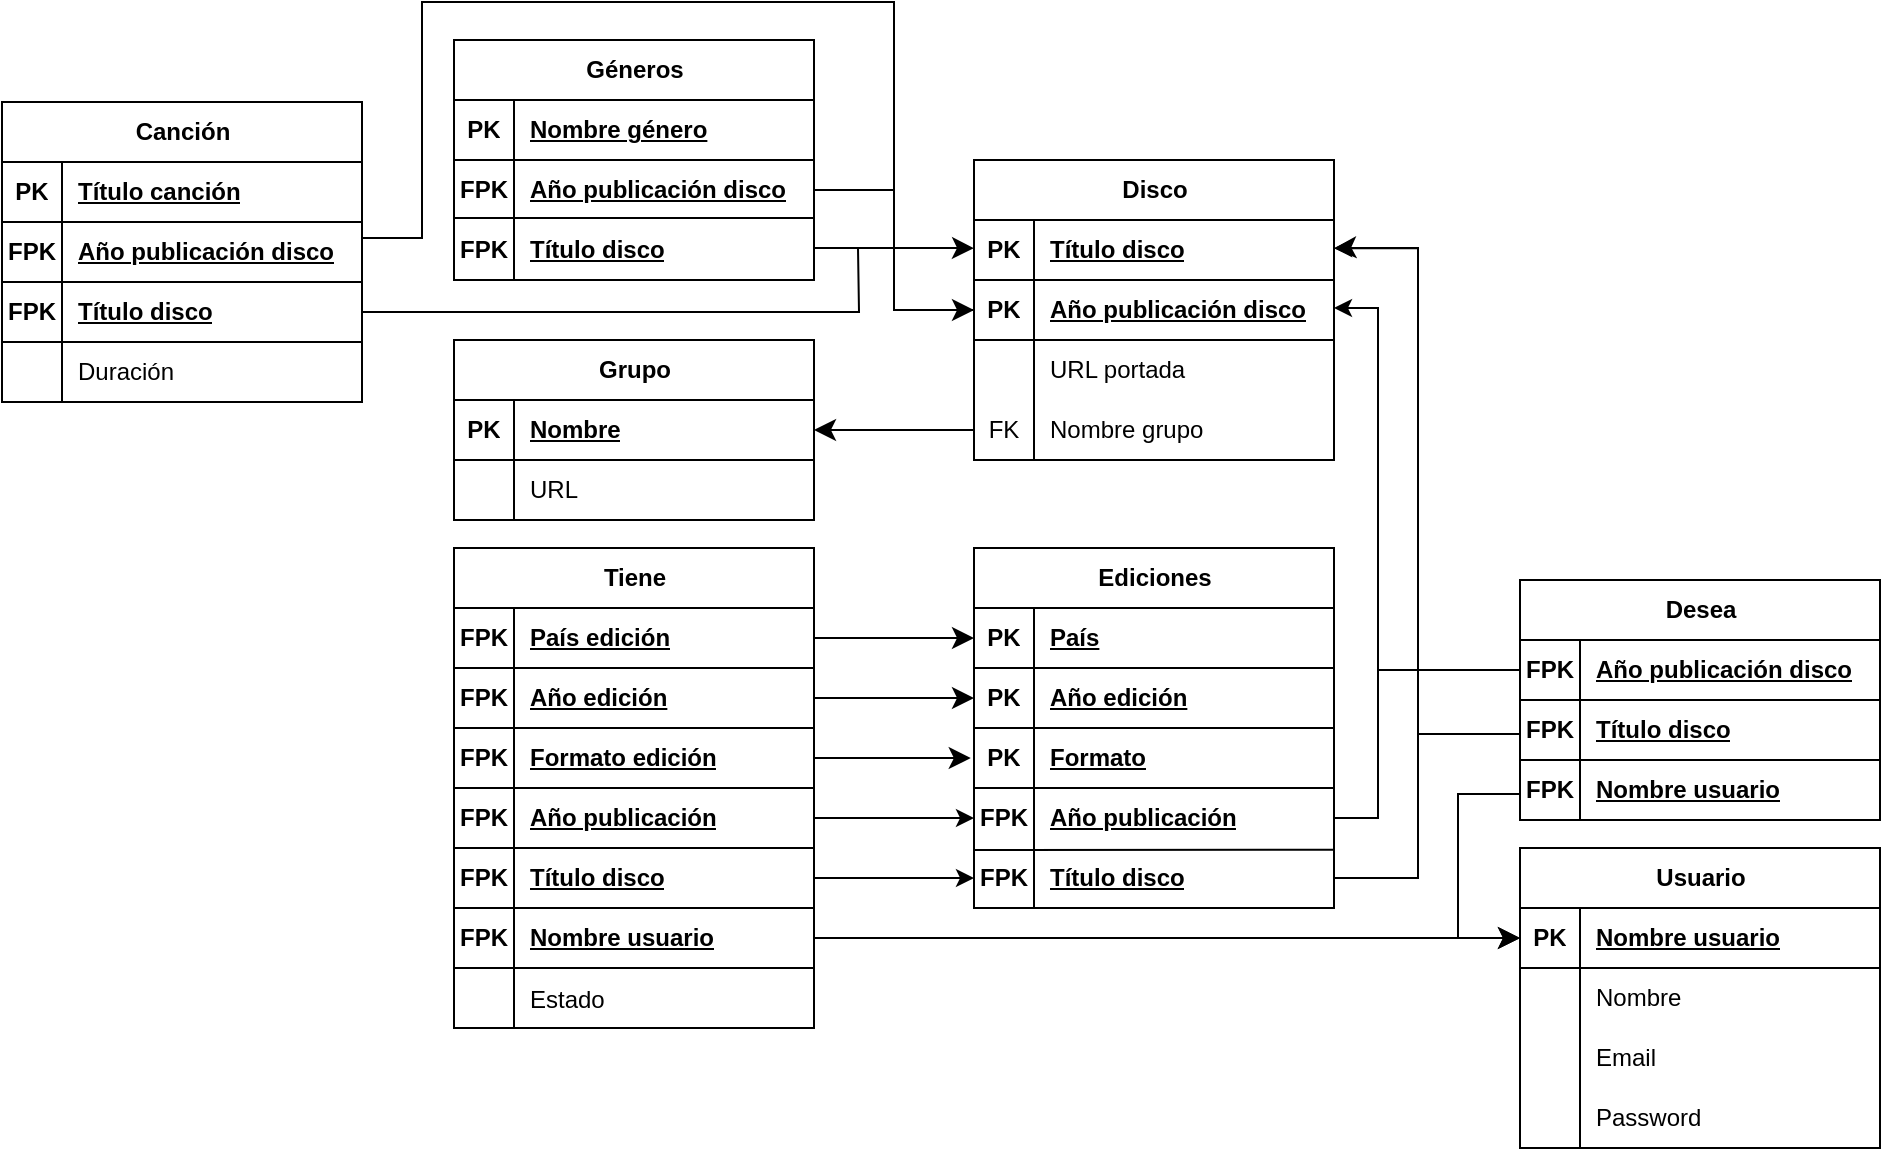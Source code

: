 <mxfile version="24.8.6">
  <diagram name="Página-1" id="hgEh3fWc6M_r6H6tRcFn">
    <mxGraphModel dx="-84" dy="470" grid="1" gridSize="10" guides="1" tooltips="1" connect="1" arrows="1" fold="1" page="1" pageScale="1" pageWidth="827" pageHeight="1169" math="0" shadow="0">
      <root>
        <mxCell id="0" />
        <mxCell id="1" parent="0" />
        <mxCell id="LwaIU2Q0ocDNpcVJAUfW-1" value="Disco" style="shape=table;startSize=30;container=1;collapsible=1;childLayout=tableLayout;fixedRows=1;rowLines=0;fontStyle=1;align=center;resizeLast=1;html=1;" vertex="1" parent="1">
          <mxGeometry x="1638" y="556" width="180" height="150" as="geometry" />
        </mxCell>
        <mxCell id="LwaIU2Q0ocDNpcVJAUfW-5" value="" style="shape=tableRow;horizontal=0;startSize=0;swimlaneHead=0;swimlaneBody=0;fillColor=none;collapsible=0;dropTarget=0;points=[[0,0.5],[1,0.5]];portConstraint=eastwest;top=0;left=0;right=0;bottom=1;" vertex="1" parent="LwaIU2Q0ocDNpcVJAUfW-1">
          <mxGeometry y="30" width="180" height="30" as="geometry" />
        </mxCell>
        <mxCell id="LwaIU2Q0ocDNpcVJAUfW-6" value="PK" style="shape=partialRectangle;connectable=0;fillColor=none;top=0;left=0;bottom=0;right=0;fontStyle=1;overflow=hidden;whiteSpace=wrap;html=1;" vertex="1" parent="LwaIU2Q0ocDNpcVJAUfW-5">
          <mxGeometry width="30" height="30" as="geometry">
            <mxRectangle width="30" height="30" as="alternateBounds" />
          </mxGeometry>
        </mxCell>
        <mxCell id="LwaIU2Q0ocDNpcVJAUfW-7" value="Título disco" style="shape=partialRectangle;connectable=0;fillColor=none;top=0;left=0;bottom=0;right=0;align=left;spacingLeft=6;fontStyle=5;overflow=hidden;whiteSpace=wrap;html=1;" vertex="1" parent="LwaIU2Q0ocDNpcVJAUfW-5">
          <mxGeometry x="30" width="150" height="30" as="geometry">
            <mxRectangle width="150" height="30" as="alternateBounds" />
          </mxGeometry>
        </mxCell>
        <mxCell id="LwaIU2Q0ocDNpcVJAUfW-2" value="" style="shape=tableRow;horizontal=0;startSize=0;swimlaneHead=0;swimlaneBody=0;fillColor=none;collapsible=0;dropTarget=0;points=[[0,0.5],[1,0.5]];portConstraint=eastwest;top=0;left=0;right=0;bottom=1;" vertex="1" parent="LwaIU2Q0ocDNpcVJAUfW-1">
          <mxGeometry y="60" width="180" height="30" as="geometry" />
        </mxCell>
        <mxCell id="LwaIU2Q0ocDNpcVJAUfW-3" value="PK" style="shape=partialRectangle;connectable=0;fillColor=none;top=0;left=0;bottom=0;right=0;fontStyle=1;overflow=hidden;whiteSpace=wrap;html=1;" vertex="1" parent="LwaIU2Q0ocDNpcVJAUfW-2">
          <mxGeometry width="30" height="30" as="geometry">
            <mxRectangle width="30" height="30" as="alternateBounds" />
          </mxGeometry>
        </mxCell>
        <mxCell id="LwaIU2Q0ocDNpcVJAUfW-4" value="Año publicación disco" style="shape=partialRectangle;connectable=0;fillColor=none;top=0;left=0;bottom=0;right=0;align=left;spacingLeft=6;fontStyle=5;overflow=hidden;whiteSpace=wrap;html=1;" vertex="1" parent="LwaIU2Q0ocDNpcVJAUfW-2">
          <mxGeometry x="30" width="150" height="30" as="geometry">
            <mxRectangle width="150" height="30" as="alternateBounds" />
          </mxGeometry>
        </mxCell>
        <mxCell id="LwaIU2Q0ocDNpcVJAUfW-8" value="" style="shape=tableRow;horizontal=0;startSize=0;swimlaneHead=0;swimlaneBody=0;fillColor=none;collapsible=0;dropTarget=0;points=[[0,0.5],[1,0.5]];portConstraint=eastwest;top=0;left=0;right=0;bottom=0;" vertex="1" parent="LwaIU2Q0ocDNpcVJAUfW-1">
          <mxGeometry y="90" width="180" height="30" as="geometry" />
        </mxCell>
        <mxCell id="LwaIU2Q0ocDNpcVJAUfW-9" value="" style="shape=partialRectangle;connectable=0;fillColor=none;top=0;left=0;bottom=0;right=0;editable=1;overflow=hidden;whiteSpace=wrap;html=1;" vertex="1" parent="LwaIU2Q0ocDNpcVJAUfW-8">
          <mxGeometry width="30" height="30" as="geometry">
            <mxRectangle width="30" height="30" as="alternateBounds" />
          </mxGeometry>
        </mxCell>
        <mxCell id="LwaIU2Q0ocDNpcVJAUfW-10" value="URL portada" style="shape=partialRectangle;connectable=0;fillColor=none;top=0;left=0;bottom=0;right=0;align=left;spacingLeft=6;overflow=hidden;whiteSpace=wrap;html=1;" vertex="1" parent="LwaIU2Q0ocDNpcVJAUfW-8">
          <mxGeometry x="30" width="150" height="30" as="geometry">
            <mxRectangle width="150" height="30" as="alternateBounds" />
          </mxGeometry>
        </mxCell>
        <mxCell id="LwaIU2Q0ocDNpcVJAUfW-11" value="" style="shape=tableRow;horizontal=0;startSize=0;swimlaneHead=0;swimlaneBody=0;fillColor=none;collapsible=0;dropTarget=0;points=[[0,0.5],[1,0.5]];portConstraint=eastwest;top=0;left=0;right=0;bottom=0;" vertex="1" parent="LwaIU2Q0ocDNpcVJAUfW-1">
          <mxGeometry y="120" width="180" height="30" as="geometry" />
        </mxCell>
        <mxCell id="LwaIU2Q0ocDNpcVJAUfW-12" value="FK" style="shape=partialRectangle;connectable=0;fillColor=none;top=0;left=0;bottom=0;right=0;fontStyle=0;overflow=hidden;whiteSpace=wrap;html=1;" vertex="1" parent="LwaIU2Q0ocDNpcVJAUfW-11">
          <mxGeometry width="30" height="30" as="geometry">
            <mxRectangle width="30" height="30" as="alternateBounds" />
          </mxGeometry>
        </mxCell>
        <mxCell id="LwaIU2Q0ocDNpcVJAUfW-13" value="&lt;div&gt;Nombre grupo&lt;br&gt;&lt;/div&gt;" style="shape=partialRectangle;connectable=0;fillColor=none;top=0;left=0;bottom=0;right=0;align=left;spacingLeft=6;fontStyle=0;overflow=hidden;whiteSpace=wrap;html=1;" vertex="1" parent="LwaIU2Q0ocDNpcVJAUfW-11">
          <mxGeometry x="30" width="150" height="30" as="geometry">
            <mxRectangle width="150" height="30" as="alternateBounds" />
          </mxGeometry>
        </mxCell>
        <mxCell id="LwaIU2Q0ocDNpcVJAUfW-14" value="Grupo" style="shape=table;startSize=30;container=1;collapsible=1;childLayout=tableLayout;fixedRows=1;rowLines=0;fontStyle=1;align=center;resizeLast=1;html=1;" vertex="1" parent="1">
          <mxGeometry x="1378" y="646" width="180" height="90" as="geometry" />
        </mxCell>
        <mxCell id="LwaIU2Q0ocDNpcVJAUfW-15" value="" style="shape=tableRow;horizontal=0;startSize=0;swimlaneHead=0;swimlaneBody=0;fillColor=none;collapsible=0;dropTarget=0;points=[[0,0.5],[1,0.5]];portConstraint=eastwest;top=0;left=0;right=0;bottom=1;" vertex="1" parent="LwaIU2Q0ocDNpcVJAUfW-14">
          <mxGeometry y="30" width="180" height="30" as="geometry" />
        </mxCell>
        <mxCell id="LwaIU2Q0ocDNpcVJAUfW-16" value="PK" style="shape=partialRectangle;connectable=0;fillColor=none;top=0;left=0;bottom=0;right=0;fontStyle=1;overflow=hidden;whiteSpace=wrap;html=1;" vertex="1" parent="LwaIU2Q0ocDNpcVJAUfW-15">
          <mxGeometry width="30" height="30" as="geometry">
            <mxRectangle width="30" height="30" as="alternateBounds" />
          </mxGeometry>
        </mxCell>
        <mxCell id="LwaIU2Q0ocDNpcVJAUfW-17" value="Nombre " style="shape=partialRectangle;connectable=0;fillColor=none;top=0;left=0;bottom=0;right=0;align=left;spacingLeft=6;fontStyle=5;overflow=hidden;whiteSpace=wrap;html=1;" vertex="1" parent="LwaIU2Q0ocDNpcVJAUfW-15">
          <mxGeometry x="30" width="150" height="30" as="geometry">
            <mxRectangle width="150" height="30" as="alternateBounds" />
          </mxGeometry>
        </mxCell>
        <mxCell id="LwaIU2Q0ocDNpcVJAUfW-18" value="" style="shape=tableRow;horizontal=0;startSize=0;swimlaneHead=0;swimlaneBody=0;fillColor=none;collapsible=0;dropTarget=0;points=[[0,0.5],[1,0.5]];portConstraint=eastwest;top=0;left=0;right=0;bottom=0;" vertex="1" parent="LwaIU2Q0ocDNpcVJAUfW-14">
          <mxGeometry y="60" width="180" height="30" as="geometry" />
        </mxCell>
        <mxCell id="LwaIU2Q0ocDNpcVJAUfW-19" value="" style="shape=partialRectangle;connectable=0;fillColor=none;top=0;left=0;bottom=0;right=0;editable=1;overflow=hidden;whiteSpace=wrap;html=1;" vertex="1" parent="LwaIU2Q0ocDNpcVJAUfW-18">
          <mxGeometry width="30" height="30" as="geometry">
            <mxRectangle width="30" height="30" as="alternateBounds" />
          </mxGeometry>
        </mxCell>
        <mxCell id="LwaIU2Q0ocDNpcVJAUfW-20" value="URL" style="shape=partialRectangle;connectable=0;fillColor=none;top=0;left=0;bottom=0;right=0;align=left;spacingLeft=6;overflow=hidden;whiteSpace=wrap;html=1;" vertex="1" parent="LwaIU2Q0ocDNpcVJAUfW-18">
          <mxGeometry x="30" width="150" height="30" as="geometry">
            <mxRectangle width="150" height="30" as="alternateBounds" />
          </mxGeometry>
        </mxCell>
        <mxCell id="LwaIU2Q0ocDNpcVJAUfW-21" value="Géneros" style="shape=table;startSize=30;container=1;collapsible=1;childLayout=tableLayout;fixedRows=1;rowLines=0;fontStyle=1;align=center;resizeLast=1;html=1;" vertex="1" parent="1">
          <mxGeometry x="1378" y="496" width="180" height="120" as="geometry" />
        </mxCell>
        <mxCell id="LwaIU2Q0ocDNpcVJAUfW-22" value="" style="shape=tableRow;horizontal=0;startSize=0;swimlaneHead=0;swimlaneBody=0;fillColor=none;collapsible=0;dropTarget=0;points=[[0,0.5],[1,0.5]];portConstraint=eastwest;top=0;left=0;right=0;bottom=1;" vertex="1" parent="LwaIU2Q0ocDNpcVJAUfW-21">
          <mxGeometry y="30" width="180" height="30" as="geometry" />
        </mxCell>
        <mxCell id="LwaIU2Q0ocDNpcVJAUfW-23" value="PK" style="shape=partialRectangle;connectable=0;fillColor=none;top=0;left=0;bottom=0;right=0;fontStyle=1;overflow=hidden;whiteSpace=wrap;html=1;" vertex="1" parent="LwaIU2Q0ocDNpcVJAUfW-22">
          <mxGeometry width="30" height="30" as="geometry">
            <mxRectangle width="30" height="30" as="alternateBounds" />
          </mxGeometry>
        </mxCell>
        <mxCell id="LwaIU2Q0ocDNpcVJAUfW-24" value="Nombre género" style="shape=partialRectangle;connectable=0;fillColor=none;top=0;left=0;bottom=0;right=0;align=left;spacingLeft=6;fontStyle=5;overflow=hidden;whiteSpace=wrap;html=1;" vertex="1" parent="LwaIU2Q0ocDNpcVJAUfW-22">
          <mxGeometry x="30" width="150" height="30" as="geometry">
            <mxRectangle width="150" height="30" as="alternateBounds" />
          </mxGeometry>
        </mxCell>
        <mxCell id="LwaIU2Q0ocDNpcVJAUfW-25" value="" style="shape=tableRow;horizontal=0;startSize=0;swimlaneHead=0;swimlaneBody=0;fillColor=none;collapsible=0;dropTarget=0;points=[[0,0.5],[1,0.5]];portConstraint=eastwest;top=0;left=0;right=0;bottom=0;" vertex="1" parent="LwaIU2Q0ocDNpcVJAUfW-21">
          <mxGeometry y="60" width="180" height="30" as="geometry" />
        </mxCell>
        <mxCell id="LwaIU2Q0ocDNpcVJAUfW-26" value="&lt;b&gt;FPK&lt;/b&gt;" style="shape=partialRectangle;connectable=0;fillColor=none;top=0;left=0;bottom=0;right=0;fontStyle=0;overflow=hidden;whiteSpace=wrap;html=1;" vertex="1" parent="LwaIU2Q0ocDNpcVJAUfW-25">
          <mxGeometry width="30" height="30" as="geometry">
            <mxRectangle width="30" height="30" as="alternateBounds" />
          </mxGeometry>
        </mxCell>
        <mxCell id="LwaIU2Q0ocDNpcVJAUfW-27" value="&lt;b&gt;&lt;u&gt;Año publicación disco&lt;/u&gt;&lt;/b&gt;" style="shape=partialRectangle;connectable=0;fillColor=none;top=0;left=0;bottom=0;right=0;align=left;spacingLeft=6;fontStyle=0;overflow=hidden;whiteSpace=wrap;html=1;" vertex="1" parent="LwaIU2Q0ocDNpcVJAUfW-25">
          <mxGeometry x="30" width="150" height="30" as="geometry">
            <mxRectangle width="150" height="30" as="alternateBounds" />
          </mxGeometry>
        </mxCell>
        <mxCell id="LwaIU2Q0ocDNpcVJAUfW-28" value="" style="shape=tableRow;horizontal=0;startSize=0;swimlaneHead=0;swimlaneBody=0;fillColor=none;collapsible=0;dropTarget=0;points=[[0,0.5],[1,0.5]];portConstraint=eastwest;top=0;left=0;right=0;bottom=0;" vertex="1" parent="LwaIU2Q0ocDNpcVJAUfW-21">
          <mxGeometry y="90" width="180" height="30" as="geometry" />
        </mxCell>
        <mxCell id="LwaIU2Q0ocDNpcVJAUfW-29" value="&lt;b&gt;FPK&lt;/b&gt;" style="shape=partialRectangle;connectable=0;fillColor=none;top=0;left=0;bottom=0;right=0;fontStyle=0;overflow=hidden;whiteSpace=wrap;html=1;" vertex="1" parent="LwaIU2Q0ocDNpcVJAUfW-28">
          <mxGeometry width="30" height="30" as="geometry">
            <mxRectangle width="30" height="30" as="alternateBounds" />
          </mxGeometry>
        </mxCell>
        <mxCell id="LwaIU2Q0ocDNpcVJAUfW-30" value="&lt;u&gt;&lt;b&gt;Título disco&lt;/b&gt;&lt;/u&gt;" style="shape=partialRectangle;connectable=0;fillColor=none;top=0;left=0;bottom=0;right=0;align=left;spacingLeft=6;fontStyle=0;overflow=hidden;whiteSpace=wrap;html=1;" vertex="1" parent="LwaIU2Q0ocDNpcVJAUfW-28">
          <mxGeometry x="30" width="150" height="30" as="geometry">
            <mxRectangle width="150" height="30" as="alternateBounds" />
          </mxGeometry>
        </mxCell>
        <mxCell id="LwaIU2Q0ocDNpcVJAUfW-31" value="Usuario" style="shape=table;startSize=30;container=1;collapsible=1;childLayout=tableLayout;fixedRows=1;rowLines=0;fontStyle=1;align=center;resizeLast=1;html=1;" vertex="1" parent="1">
          <mxGeometry x="1911" y="900" width="180" height="150" as="geometry" />
        </mxCell>
        <mxCell id="LwaIU2Q0ocDNpcVJAUfW-32" value="" style="shape=tableRow;horizontal=0;startSize=0;swimlaneHead=0;swimlaneBody=0;fillColor=none;collapsible=0;dropTarget=0;points=[[0,0.5],[1,0.5]];portConstraint=eastwest;top=0;left=0;right=0;bottom=1;" vertex="1" parent="LwaIU2Q0ocDNpcVJAUfW-31">
          <mxGeometry y="30" width="180" height="30" as="geometry" />
        </mxCell>
        <mxCell id="LwaIU2Q0ocDNpcVJAUfW-33" value="PK" style="shape=partialRectangle;connectable=0;fillColor=none;top=0;left=0;bottom=0;right=0;fontStyle=1;overflow=hidden;whiteSpace=wrap;html=1;" vertex="1" parent="LwaIU2Q0ocDNpcVJAUfW-32">
          <mxGeometry width="30" height="30" as="geometry">
            <mxRectangle width="30" height="30" as="alternateBounds" />
          </mxGeometry>
        </mxCell>
        <mxCell id="LwaIU2Q0ocDNpcVJAUfW-34" value="Nombre usuario" style="shape=partialRectangle;connectable=0;fillColor=none;top=0;left=0;bottom=0;right=0;align=left;spacingLeft=6;fontStyle=5;overflow=hidden;whiteSpace=wrap;html=1;" vertex="1" parent="LwaIU2Q0ocDNpcVJAUfW-32">
          <mxGeometry x="30" width="150" height="30" as="geometry">
            <mxRectangle width="150" height="30" as="alternateBounds" />
          </mxGeometry>
        </mxCell>
        <mxCell id="LwaIU2Q0ocDNpcVJAUfW-35" value="" style="shape=tableRow;horizontal=0;startSize=0;swimlaneHead=0;swimlaneBody=0;fillColor=none;collapsible=0;dropTarget=0;points=[[0,0.5],[1,0.5]];portConstraint=eastwest;top=0;left=0;right=0;bottom=0;" vertex="1" parent="LwaIU2Q0ocDNpcVJAUfW-31">
          <mxGeometry y="60" width="180" height="30" as="geometry" />
        </mxCell>
        <mxCell id="LwaIU2Q0ocDNpcVJAUfW-36" value="" style="shape=partialRectangle;connectable=0;fillColor=none;top=0;left=0;bottom=0;right=0;editable=1;overflow=hidden;whiteSpace=wrap;html=1;" vertex="1" parent="LwaIU2Q0ocDNpcVJAUfW-35">
          <mxGeometry width="30" height="30" as="geometry">
            <mxRectangle width="30" height="30" as="alternateBounds" />
          </mxGeometry>
        </mxCell>
        <mxCell id="LwaIU2Q0ocDNpcVJAUfW-37" value="Nombre" style="shape=partialRectangle;connectable=0;fillColor=none;top=0;left=0;bottom=0;right=0;align=left;spacingLeft=6;overflow=hidden;whiteSpace=wrap;html=1;" vertex="1" parent="LwaIU2Q0ocDNpcVJAUfW-35">
          <mxGeometry x="30" width="150" height="30" as="geometry">
            <mxRectangle width="150" height="30" as="alternateBounds" />
          </mxGeometry>
        </mxCell>
        <mxCell id="LwaIU2Q0ocDNpcVJAUfW-38" value="" style="shape=tableRow;horizontal=0;startSize=0;swimlaneHead=0;swimlaneBody=0;fillColor=none;collapsible=0;dropTarget=0;points=[[0,0.5],[1,0.5]];portConstraint=eastwest;top=0;left=0;right=0;bottom=0;" vertex="1" parent="LwaIU2Q0ocDNpcVJAUfW-31">
          <mxGeometry y="90" width="180" height="30" as="geometry" />
        </mxCell>
        <mxCell id="LwaIU2Q0ocDNpcVJAUfW-39" value="" style="shape=partialRectangle;connectable=0;fillColor=none;top=0;left=0;bottom=0;right=0;editable=1;overflow=hidden;whiteSpace=wrap;html=1;" vertex="1" parent="LwaIU2Q0ocDNpcVJAUfW-38">
          <mxGeometry width="30" height="30" as="geometry">
            <mxRectangle width="30" height="30" as="alternateBounds" />
          </mxGeometry>
        </mxCell>
        <mxCell id="LwaIU2Q0ocDNpcVJAUfW-40" value="Email" style="shape=partialRectangle;connectable=0;fillColor=none;top=0;left=0;bottom=0;right=0;align=left;spacingLeft=6;overflow=hidden;whiteSpace=wrap;html=1;" vertex="1" parent="LwaIU2Q0ocDNpcVJAUfW-38">
          <mxGeometry x="30" width="150" height="30" as="geometry">
            <mxRectangle width="150" height="30" as="alternateBounds" />
          </mxGeometry>
        </mxCell>
        <mxCell id="LwaIU2Q0ocDNpcVJAUfW-41" value="" style="shape=tableRow;horizontal=0;startSize=0;swimlaneHead=0;swimlaneBody=0;fillColor=none;collapsible=0;dropTarget=0;points=[[0,0.5],[1,0.5]];portConstraint=eastwest;top=0;left=0;right=0;bottom=0;" vertex="1" parent="LwaIU2Q0ocDNpcVJAUfW-31">
          <mxGeometry y="120" width="180" height="30" as="geometry" />
        </mxCell>
        <mxCell id="LwaIU2Q0ocDNpcVJAUfW-42" value="" style="shape=partialRectangle;connectable=0;fillColor=none;top=0;left=0;bottom=0;right=0;editable=1;overflow=hidden;whiteSpace=wrap;html=1;" vertex="1" parent="LwaIU2Q0ocDNpcVJAUfW-41">
          <mxGeometry width="30" height="30" as="geometry">
            <mxRectangle width="30" height="30" as="alternateBounds" />
          </mxGeometry>
        </mxCell>
        <mxCell id="LwaIU2Q0ocDNpcVJAUfW-43" value="Password" style="shape=partialRectangle;connectable=0;fillColor=none;top=0;left=0;bottom=0;right=0;align=left;spacingLeft=6;overflow=hidden;whiteSpace=wrap;html=1;" vertex="1" parent="LwaIU2Q0ocDNpcVJAUfW-41">
          <mxGeometry x="30" width="150" height="30" as="geometry">
            <mxRectangle width="150" height="30" as="alternateBounds" />
          </mxGeometry>
        </mxCell>
        <mxCell id="LwaIU2Q0ocDNpcVJAUfW-44" value="Ediciones" style="shape=table;startSize=30;container=1;collapsible=1;childLayout=tableLayout;fixedRows=1;rowLines=0;fontStyle=1;align=center;resizeLast=1;html=1;" vertex="1" parent="1">
          <mxGeometry x="1638" y="750" width="180" height="180" as="geometry" />
        </mxCell>
        <mxCell id="LwaIU2Q0ocDNpcVJAUfW-51" value="" style="shape=tableRow;horizontal=0;startSize=0;swimlaneHead=0;swimlaneBody=0;fillColor=none;collapsible=0;dropTarget=0;points=[[0,0.5],[1,0.5]];portConstraint=eastwest;top=0;left=0;right=0;bottom=1;" vertex="1" parent="LwaIU2Q0ocDNpcVJAUfW-44">
          <mxGeometry y="30" width="180" height="30" as="geometry" />
        </mxCell>
        <mxCell id="LwaIU2Q0ocDNpcVJAUfW-52" value="PK" style="shape=partialRectangle;connectable=0;fillColor=none;top=0;left=0;bottom=0;right=0;fontStyle=1;overflow=hidden;whiteSpace=wrap;html=1;" vertex="1" parent="LwaIU2Q0ocDNpcVJAUfW-51">
          <mxGeometry width="30" height="30" as="geometry">
            <mxRectangle width="30" height="30" as="alternateBounds" />
          </mxGeometry>
        </mxCell>
        <mxCell id="LwaIU2Q0ocDNpcVJAUfW-53" value="País" style="shape=partialRectangle;connectable=0;fillColor=none;top=0;left=0;bottom=0;right=0;align=left;spacingLeft=6;fontStyle=5;overflow=hidden;whiteSpace=wrap;html=1;" vertex="1" parent="LwaIU2Q0ocDNpcVJAUfW-51">
          <mxGeometry x="30" width="150" height="30" as="geometry">
            <mxRectangle width="150" height="30" as="alternateBounds" />
          </mxGeometry>
        </mxCell>
        <mxCell id="LwaIU2Q0ocDNpcVJAUfW-48" value="" style="shape=tableRow;horizontal=0;startSize=0;swimlaneHead=0;swimlaneBody=0;fillColor=none;collapsible=0;dropTarget=0;points=[[0,0.5],[1,0.5]];portConstraint=eastwest;top=0;left=0;right=0;bottom=1;" vertex="1" parent="LwaIU2Q0ocDNpcVJAUfW-44">
          <mxGeometry y="60" width="180" height="30" as="geometry" />
        </mxCell>
        <mxCell id="LwaIU2Q0ocDNpcVJAUfW-49" value="PK" style="shape=partialRectangle;connectable=0;fillColor=none;top=0;left=0;bottom=0;right=0;fontStyle=1;overflow=hidden;whiteSpace=wrap;html=1;" vertex="1" parent="LwaIU2Q0ocDNpcVJAUfW-48">
          <mxGeometry width="30" height="30" as="geometry">
            <mxRectangle width="30" height="30" as="alternateBounds" />
          </mxGeometry>
        </mxCell>
        <mxCell id="LwaIU2Q0ocDNpcVJAUfW-50" value="Año edición" style="shape=partialRectangle;connectable=0;fillColor=none;top=0;left=0;bottom=0;right=0;align=left;spacingLeft=6;fontStyle=5;overflow=hidden;whiteSpace=wrap;html=1;" vertex="1" parent="LwaIU2Q0ocDNpcVJAUfW-48">
          <mxGeometry x="30" width="150" height="30" as="geometry">
            <mxRectangle width="150" height="30" as="alternateBounds" />
          </mxGeometry>
        </mxCell>
        <mxCell id="LwaIU2Q0ocDNpcVJAUfW-45" value="" style="shape=tableRow;horizontal=0;startSize=0;swimlaneHead=0;swimlaneBody=0;fillColor=none;collapsible=0;dropTarget=0;points=[[0,0.5],[1,0.5]];portConstraint=eastwest;top=0;left=0;right=0;bottom=1;" vertex="1" parent="LwaIU2Q0ocDNpcVJAUfW-44">
          <mxGeometry y="90" width="180" height="30" as="geometry" />
        </mxCell>
        <mxCell id="LwaIU2Q0ocDNpcVJAUfW-46" value="PK" style="shape=partialRectangle;connectable=0;fillColor=none;top=0;left=0;bottom=0;right=0;fontStyle=1;overflow=hidden;whiteSpace=wrap;html=1;" vertex="1" parent="LwaIU2Q0ocDNpcVJAUfW-45">
          <mxGeometry width="30" height="30" as="geometry">
            <mxRectangle width="30" height="30" as="alternateBounds" />
          </mxGeometry>
        </mxCell>
        <mxCell id="LwaIU2Q0ocDNpcVJAUfW-47" value="Formato" style="shape=partialRectangle;connectable=0;fillColor=none;top=0;left=0;bottom=0;right=0;align=left;spacingLeft=6;fontStyle=5;overflow=hidden;whiteSpace=wrap;html=1;" vertex="1" parent="LwaIU2Q0ocDNpcVJAUfW-45">
          <mxGeometry x="30" width="150" height="30" as="geometry">
            <mxRectangle width="150" height="30" as="alternateBounds" />
          </mxGeometry>
        </mxCell>
        <mxCell id="LwaIU2Q0ocDNpcVJAUfW-112" value="" style="shape=tableRow;horizontal=0;startSize=0;swimlaneHead=0;swimlaneBody=0;fillColor=none;collapsible=0;dropTarget=0;points=[[0,0.5],[1,0.5]];portConstraint=eastwest;top=0;left=0;right=0;bottom=0;" vertex="1" parent="LwaIU2Q0ocDNpcVJAUfW-44">
          <mxGeometry y="120" width="180" height="30" as="geometry" />
        </mxCell>
        <mxCell id="LwaIU2Q0ocDNpcVJAUfW-113" value="&lt;b&gt;FPK&lt;/b&gt;" style="shape=partialRectangle;connectable=0;fillColor=none;top=0;left=0;bottom=0;right=0;fontStyle=0;overflow=hidden;whiteSpace=wrap;html=1;" vertex="1" parent="LwaIU2Q0ocDNpcVJAUfW-112">
          <mxGeometry width="30" height="30" as="geometry">
            <mxRectangle width="30" height="30" as="alternateBounds" />
          </mxGeometry>
        </mxCell>
        <mxCell id="LwaIU2Q0ocDNpcVJAUfW-114" value="&lt;b&gt;&lt;u&gt;Año publicación&lt;/u&gt;&lt;/b&gt;" style="shape=partialRectangle;connectable=0;fillColor=none;top=0;left=0;bottom=0;right=0;align=left;spacingLeft=6;fontStyle=0;overflow=hidden;whiteSpace=wrap;html=1;" vertex="1" parent="LwaIU2Q0ocDNpcVJAUfW-112">
          <mxGeometry x="30" width="150" height="30" as="geometry">
            <mxRectangle width="150" height="30" as="alternateBounds" />
          </mxGeometry>
        </mxCell>
        <mxCell id="LwaIU2Q0ocDNpcVJAUfW-54" value="" style="shape=tableRow;horizontal=0;startSize=0;swimlaneHead=0;swimlaneBody=0;fillColor=none;collapsible=0;dropTarget=0;points=[[0,0.5],[1,0.5]];portConstraint=eastwest;top=0;left=0;right=0;bottom=0;" vertex="1" parent="LwaIU2Q0ocDNpcVJAUfW-44">
          <mxGeometry y="150" width="180" height="30" as="geometry" />
        </mxCell>
        <mxCell id="LwaIU2Q0ocDNpcVJAUfW-55" value="&lt;b&gt;FPK&lt;/b&gt;" style="shape=partialRectangle;connectable=0;fillColor=none;top=0;left=0;bottom=0;right=0;fontStyle=0;overflow=hidden;whiteSpace=wrap;html=1;" vertex="1" parent="LwaIU2Q0ocDNpcVJAUfW-54">
          <mxGeometry width="30" height="30" as="geometry">
            <mxRectangle width="30" height="30" as="alternateBounds" />
          </mxGeometry>
        </mxCell>
        <mxCell id="LwaIU2Q0ocDNpcVJAUfW-56" value="&lt;b&gt;&lt;u&gt;Título disco&lt;/u&gt;&lt;/b&gt;" style="shape=partialRectangle;connectable=0;fillColor=none;top=0;left=0;bottom=0;right=0;align=left;spacingLeft=6;fontStyle=0;overflow=hidden;whiteSpace=wrap;html=1;" vertex="1" parent="LwaIU2Q0ocDNpcVJAUfW-54">
          <mxGeometry x="30" width="150" height="30" as="geometry">
            <mxRectangle width="150" height="30" as="alternateBounds" />
          </mxGeometry>
        </mxCell>
        <mxCell id="LwaIU2Q0ocDNpcVJAUfW-57" style="edgeStyle=orthogonalEdgeStyle;rounded=0;orthogonalLoop=1;jettySize=auto;html=1;fontSize=12;startSize=8;endSize=8;entryX=1.001;entryY=0.469;entryDx=0;entryDy=0;entryPerimeter=0;" edge="1" parent="1" source="LwaIU2Q0ocDNpcVJAUfW-62" target="LwaIU2Q0ocDNpcVJAUfW-5">
          <mxGeometry relative="1" as="geometry">
            <mxPoint x="1927" y="786.0" as="sourcePoint" />
            <mxPoint x="1828" y="606.0" as="targetPoint" />
            <Array as="points">
              <mxPoint x="1860" y="843" />
              <mxPoint x="1860" y="600" />
              <mxPoint x="1820" y="600" />
            </Array>
          </mxGeometry>
        </mxCell>
        <mxCell id="LwaIU2Q0ocDNpcVJAUfW-58" value="Desea" style="shape=table;startSize=30;container=1;collapsible=1;childLayout=tableLayout;fixedRows=1;rowLines=0;fontStyle=1;align=center;resizeLast=1;html=1;" vertex="1" parent="1">
          <mxGeometry x="1911" y="766" width="180" height="120" as="geometry" />
        </mxCell>
        <mxCell id="LwaIU2Q0ocDNpcVJAUfW-59" value="" style="shape=tableRow;horizontal=0;startSize=0;swimlaneHead=0;swimlaneBody=0;fillColor=none;collapsible=0;dropTarget=0;points=[[0,0.5],[1,0.5]];portConstraint=eastwest;top=0;left=0;right=0;bottom=1;" vertex="1" parent="LwaIU2Q0ocDNpcVJAUfW-58">
          <mxGeometry y="30" width="180" height="30" as="geometry" />
        </mxCell>
        <mxCell id="LwaIU2Q0ocDNpcVJAUfW-60" value="FPK" style="shape=partialRectangle;connectable=0;fillColor=none;top=0;left=0;bottom=0;right=0;fontStyle=1;overflow=hidden;whiteSpace=wrap;html=1;" vertex="1" parent="LwaIU2Q0ocDNpcVJAUfW-59">
          <mxGeometry width="30" height="30" as="geometry">
            <mxRectangle width="30" height="30" as="alternateBounds" />
          </mxGeometry>
        </mxCell>
        <mxCell id="LwaIU2Q0ocDNpcVJAUfW-61" value="Año publicación disco" style="shape=partialRectangle;connectable=0;fillColor=none;top=0;left=0;bottom=0;right=0;align=left;spacingLeft=6;fontStyle=5;overflow=hidden;whiteSpace=wrap;html=1;" vertex="1" parent="LwaIU2Q0ocDNpcVJAUfW-59">
          <mxGeometry x="30" width="150" height="30" as="geometry">
            <mxRectangle width="150" height="30" as="alternateBounds" />
          </mxGeometry>
        </mxCell>
        <mxCell id="LwaIU2Q0ocDNpcVJAUfW-62" value="" style="shape=tableRow;horizontal=0;startSize=0;swimlaneHead=0;swimlaneBody=0;fillColor=none;collapsible=0;dropTarget=0;points=[[0,0.5],[1,0.5]];portConstraint=eastwest;top=0;left=0;right=0;bottom=1;" vertex="1" parent="LwaIU2Q0ocDNpcVJAUfW-58">
          <mxGeometry y="60" width="180" height="30" as="geometry" />
        </mxCell>
        <mxCell id="LwaIU2Q0ocDNpcVJAUfW-63" value="FPK" style="shape=partialRectangle;connectable=0;fillColor=none;top=0;left=0;bottom=0;right=0;fontStyle=1;overflow=hidden;whiteSpace=wrap;html=1;" vertex="1" parent="LwaIU2Q0ocDNpcVJAUfW-62">
          <mxGeometry width="30" height="30" as="geometry">
            <mxRectangle width="30" height="30" as="alternateBounds" />
          </mxGeometry>
        </mxCell>
        <mxCell id="LwaIU2Q0ocDNpcVJAUfW-64" value="Título disco" style="shape=partialRectangle;connectable=0;fillColor=none;top=0;left=0;bottom=0;right=0;align=left;spacingLeft=6;fontStyle=5;overflow=hidden;whiteSpace=wrap;html=1;" vertex="1" parent="LwaIU2Q0ocDNpcVJAUfW-62">
          <mxGeometry x="30" width="150" height="30" as="geometry">
            <mxRectangle width="150" height="30" as="alternateBounds" />
          </mxGeometry>
        </mxCell>
        <mxCell id="LwaIU2Q0ocDNpcVJAUfW-65" value="" style="shape=tableRow;horizontal=0;startSize=0;swimlaneHead=0;swimlaneBody=0;fillColor=none;collapsible=0;dropTarget=0;points=[[0,0.5],[1,0.5]];portConstraint=eastwest;top=0;left=0;right=0;bottom=1;" vertex="1" parent="LwaIU2Q0ocDNpcVJAUfW-58">
          <mxGeometry y="90" width="180" height="30" as="geometry" />
        </mxCell>
        <mxCell id="LwaIU2Q0ocDNpcVJAUfW-66" value="&lt;div&gt;FPK&lt;/div&gt;" style="shape=partialRectangle;connectable=0;fillColor=none;top=0;left=0;bottom=0;right=0;fontStyle=1;overflow=hidden;whiteSpace=wrap;html=1;" vertex="1" parent="LwaIU2Q0ocDNpcVJAUfW-65">
          <mxGeometry width="30" height="30" as="geometry">
            <mxRectangle width="30" height="30" as="alternateBounds" />
          </mxGeometry>
        </mxCell>
        <mxCell id="LwaIU2Q0ocDNpcVJAUfW-67" value="Nombre usuario" style="shape=partialRectangle;connectable=0;fillColor=none;top=0;left=0;bottom=0;right=0;align=left;spacingLeft=6;fontStyle=5;overflow=hidden;whiteSpace=wrap;html=1;" vertex="1" parent="LwaIU2Q0ocDNpcVJAUfW-65">
          <mxGeometry x="30" width="150" height="30" as="geometry">
            <mxRectangle width="150" height="30" as="alternateBounds" />
          </mxGeometry>
        </mxCell>
        <mxCell id="LwaIU2Q0ocDNpcVJAUfW-68" value="Tiene" style="shape=table;startSize=30;container=1;collapsible=1;childLayout=tableLayout;fixedRows=1;rowLines=0;fontStyle=1;align=center;resizeLast=1;html=1;" vertex="1" parent="1">
          <mxGeometry x="1378" y="750" width="180" height="240" as="geometry" />
        </mxCell>
        <mxCell id="LwaIU2Q0ocDNpcVJAUfW-69" value="" style="shape=tableRow;horizontal=0;startSize=0;swimlaneHead=0;swimlaneBody=0;fillColor=none;collapsible=0;dropTarget=0;points=[[0,0.5],[1,0.5]];portConstraint=eastwest;top=0;left=0;right=0;bottom=1;" vertex="1" parent="LwaIU2Q0ocDNpcVJAUfW-68">
          <mxGeometry y="30" width="180" height="30" as="geometry" />
        </mxCell>
        <mxCell id="LwaIU2Q0ocDNpcVJAUfW-70" value="FPK" style="shape=partialRectangle;connectable=0;fillColor=none;top=0;left=0;bottom=0;right=0;fontStyle=1;overflow=hidden;whiteSpace=wrap;html=1;" vertex="1" parent="LwaIU2Q0ocDNpcVJAUfW-69">
          <mxGeometry width="30" height="30" as="geometry">
            <mxRectangle width="30" height="30" as="alternateBounds" />
          </mxGeometry>
        </mxCell>
        <mxCell id="LwaIU2Q0ocDNpcVJAUfW-71" value="País edición" style="shape=partialRectangle;connectable=0;fillColor=none;top=0;left=0;bottom=0;right=0;align=left;spacingLeft=6;fontStyle=5;overflow=hidden;whiteSpace=wrap;html=1;" vertex="1" parent="LwaIU2Q0ocDNpcVJAUfW-69">
          <mxGeometry x="30" width="150" height="30" as="geometry">
            <mxRectangle width="150" height="30" as="alternateBounds" />
          </mxGeometry>
        </mxCell>
        <mxCell id="LwaIU2Q0ocDNpcVJAUfW-72" value="" style="shape=tableRow;horizontal=0;startSize=0;swimlaneHead=0;swimlaneBody=0;fillColor=none;collapsible=0;dropTarget=0;points=[[0,0.5],[1,0.5]];portConstraint=eastwest;top=0;left=0;right=0;bottom=1;" vertex="1" parent="LwaIU2Q0ocDNpcVJAUfW-68">
          <mxGeometry y="60" width="180" height="30" as="geometry" />
        </mxCell>
        <mxCell id="LwaIU2Q0ocDNpcVJAUfW-73" value="FPK" style="shape=partialRectangle;connectable=0;fillColor=none;top=0;left=0;bottom=0;right=0;fontStyle=1;overflow=hidden;whiteSpace=wrap;html=1;" vertex="1" parent="LwaIU2Q0ocDNpcVJAUfW-72">
          <mxGeometry width="30" height="30" as="geometry">
            <mxRectangle width="30" height="30" as="alternateBounds" />
          </mxGeometry>
        </mxCell>
        <mxCell id="LwaIU2Q0ocDNpcVJAUfW-74" value="Año edición" style="shape=partialRectangle;connectable=0;fillColor=none;top=0;left=0;bottom=0;right=0;align=left;spacingLeft=6;fontStyle=5;overflow=hidden;whiteSpace=wrap;html=1;" vertex="1" parent="LwaIU2Q0ocDNpcVJAUfW-72">
          <mxGeometry x="30" width="150" height="30" as="geometry">
            <mxRectangle width="150" height="30" as="alternateBounds" />
          </mxGeometry>
        </mxCell>
        <mxCell id="LwaIU2Q0ocDNpcVJAUfW-75" value="" style="shape=tableRow;horizontal=0;startSize=0;swimlaneHead=0;swimlaneBody=0;fillColor=none;collapsible=0;dropTarget=0;points=[[0,0.5],[1,0.5]];portConstraint=eastwest;top=0;left=0;right=0;bottom=1;" vertex="1" parent="LwaIU2Q0ocDNpcVJAUfW-68">
          <mxGeometry y="90" width="180" height="30" as="geometry" />
        </mxCell>
        <mxCell id="LwaIU2Q0ocDNpcVJAUfW-76" value="FPK" style="shape=partialRectangle;connectable=0;fillColor=none;top=0;left=0;bottom=0;right=0;fontStyle=1;overflow=hidden;whiteSpace=wrap;html=1;" vertex="1" parent="LwaIU2Q0ocDNpcVJAUfW-75">
          <mxGeometry width="30" height="30" as="geometry">
            <mxRectangle width="30" height="30" as="alternateBounds" />
          </mxGeometry>
        </mxCell>
        <mxCell id="LwaIU2Q0ocDNpcVJAUfW-77" value="Formato edición" style="shape=partialRectangle;connectable=0;fillColor=none;top=0;left=0;bottom=0;right=0;align=left;spacingLeft=6;fontStyle=5;overflow=hidden;whiteSpace=wrap;html=1;" vertex="1" parent="LwaIU2Q0ocDNpcVJAUfW-75">
          <mxGeometry x="30" width="150" height="30" as="geometry">
            <mxRectangle width="150" height="30" as="alternateBounds" />
          </mxGeometry>
        </mxCell>
        <mxCell id="LwaIU2Q0ocDNpcVJAUfW-118" value="" style="shape=tableRow;horizontal=0;startSize=0;swimlaneHead=0;swimlaneBody=0;fillColor=none;collapsible=0;dropTarget=0;points=[[0,0.5],[1,0.5]];portConstraint=eastwest;top=0;left=0;right=0;bottom=1;" vertex="1" parent="LwaIU2Q0ocDNpcVJAUfW-68">
          <mxGeometry y="120" width="180" height="30" as="geometry" />
        </mxCell>
        <mxCell id="LwaIU2Q0ocDNpcVJAUfW-119" value="FPK" style="shape=partialRectangle;connectable=0;fillColor=none;top=0;left=0;bottom=0;right=0;fontStyle=1;overflow=hidden;whiteSpace=wrap;html=1;" vertex="1" parent="LwaIU2Q0ocDNpcVJAUfW-118">
          <mxGeometry width="30" height="30" as="geometry">
            <mxRectangle width="30" height="30" as="alternateBounds" />
          </mxGeometry>
        </mxCell>
        <mxCell id="LwaIU2Q0ocDNpcVJAUfW-120" value="Año publicación" style="shape=partialRectangle;connectable=0;fillColor=none;top=0;left=0;bottom=0;right=0;align=left;spacingLeft=6;fontStyle=5;overflow=hidden;whiteSpace=wrap;html=1;" vertex="1" parent="LwaIU2Q0ocDNpcVJAUfW-118">
          <mxGeometry x="30" width="150" height="30" as="geometry">
            <mxRectangle width="150" height="30" as="alternateBounds" />
          </mxGeometry>
        </mxCell>
        <mxCell id="LwaIU2Q0ocDNpcVJAUfW-121" value="" style="shape=tableRow;horizontal=0;startSize=0;swimlaneHead=0;swimlaneBody=0;fillColor=none;collapsible=0;dropTarget=0;points=[[0,0.5],[1,0.5]];portConstraint=eastwest;top=0;left=0;right=0;bottom=1;" vertex="1" parent="LwaIU2Q0ocDNpcVJAUfW-68">
          <mxGeometry y="150" width="180" height="30" as="geometry" />
        </mxCell>
        <mxCell id="LwaIU2Q0ocDNpcVJAUfW-122" value="FPK" style="shape=partialRectangle;connectable=0;fillColor=none;top=0;left=0;bottom=0;right=0;fontStyle=1;overflow=hidden;whiteSpace=wrap;html=1;" vertex="1" parent="LwaIU2Q0ocDNpcVJAUfW-121">
          <mxGeometry width="30" height="30" as="geometry">
            <mxRectangle width="30" height="30" as="alternateBounds" />
          </mxGeometry>
        </mxCell>
        <mxCell id="LwaIU2Q0ocDNpcVJAUfW-123" value="Título disco" style="shape=partialRectangle;connectable=0;fillColor=none;top=0;left=0;bottom=0;right=0;align=left;spacingLeft=6;fontStyle=5;overflow=hidden;whiteSpace=wrap;html=1;" vertex="1" parent="LwaIU2Q0ocDNpcVJAUfW-121">
          <mxGeometry x="30" width="150" height="30" as="geometry">
            <mxRectangle width="150" height="30" as="alternateBounds" />
          </mxGeometry>
        </mxCell>
        <mxCell id="LwaIU2Q0ocDNpcVJAUfW-78" value="" style="shape=tableRow;horizontal=0;startSize=0;swimlaneHead=0;swimlaneBody=0;fillColor=none;collapsible=0;dropTarget=0;points=[[0,0.5],[1,0.5]];portConstraint=eastwest;top=0;left=0;right=0;bottom=1;" vertex="1" parent="LwaIU2Q0ocDNpcVJAUfW-68">
          <mxGeometry y="180" width="180" height="30" as="geometry" />
        </mxCell>
        <mxCell id="LwaIU2Q0ocDNpcVJAUfW-79" value="FPK" style="shape=partialRectangle;connectable=0;fillColor=none;top=0;left=0;bottom=0;right=0;fontStyle=1;overflow=hidden;whiteSpace=wrap;html=1;" vertex="1" parent="LwaIU2Q0ocDNpcVJAUfW-78">
          <mxGeometry width="30" height="30" as="geometry">
            <mxRectangle width="30" height="30" as="alternateBounds" />
          </mxGeometry>
        </mxCell>
        <mxCell id="LwaIU2Q0ocDNpcVJAUfW-80" value="Nombre usuario" style="shape=partialRectangle;connectable=0;fillColor=none;top=0;left=0;bottom=0;right=0;align=left;spacingLeft=6;fontStyle=5;overflow=hidden;whiteSpace=wrap;html=1;" vertex="1" parent="LwaIU2Q0ocDNpcVJAUfW-78">
          <mxGeometry x="30" width="150" height="30" as="geometry">
            <mxRectangle width="150" height="30" as="alternateBounds" />
          </mxGeometry>
        </mxCell>
        <mxCell id="LwaIU2Q0ocDNpcVJAUfW-81" value="" style="shape=tableRow;horizontal=0;startSize=0;swimlaneHead=0;swimlaneBody=0;fillColor=none;collapsible=0;dropTarget=0;points=[[0,0.5],[1,0.5]];portConstraint=eastwest;top=0;left=0;right=0;bottom=0;" vertex="1" parent="LwaIU2Q0ocDNpcVJAUfW-68">
          <mxGeometry y="210" width="180" height="30" as="geometry" />
        </mxCell>
        <mxCell id="LwaIU2Q0ocDNpcVJAUfW-82" value="" style="shape=partialRectangle;connectable=0;fillColor=none;top=0;left=0;bottom=0;right=0;editable=1;overflow=hidden;" vertex="1" parent="LwaIU2Q0ocDNpcVJAUfW-81">
          <mxGeometry width="30" height="30" as="geometry">
            <mxRectangle width="30" height="30" as="alternateBounds" />
          </mxGeometry>
        </mxCell>
        <mxCell id="LwaIU2Q0ocDNpcVJAUfW-83" value="Estado" style="shape=partialRectangle;connectable=0;fillColor=none;top=0;left=0;bottom=0;right=0;align=left;spacingLeft=6;overflow=hidden;" vertex="1" parent="LwaIU2Q0ocDNpcVJAUfW-81">
          <mxGeometry x="30" width="150" height="30" as="geometry">
            <mxRectangle width="150" height="30" as="alternateBounds" />
          </mxGeometry>
        </mxCell>
        <mxCell id="LwaIU2Q0ocDNpcVJAUfW-84" style="edgeStyle=orthogonalEdgeStyle;rounded=0;orthogonalLoop=1;jettySize=auto;html=1;fontSize=12;startSize=8;endSize=8;exitX=1.001;exitY=0.459;exitDx=0;exitDy=0;exitPerimeter=0;entryX=0;entryY=0.5;entryDx=0;entryDy=0;" edge="1" parent="1">
          <mxGeometry relative="1" as="geometry">
            <mxPoint x="1638" y="600.1" as="targetPoint" />
            <Array as="points">
              <mxPoint x="1630" y="600.1" />
            </Array>
            <mxPoint x="1558.0" y="600" as="sourcePoint" />
          </mxGeometry>
        </mxCell>
        <mxCell id="LwaIU2Q0ocDNpcVJAUfW-85" style="edgeStyle=orthogonalEdgeStyle;rounded=0;orthogonalLoop=1;jettySize=auto;html=1;fontSize=12;startSize=8;endSize=8;entryX=0;entryY=0.5;entryDx=0;entryDy=0;endArrow=classic;endFill=1;" edge="1" parent="1" source="LwaIU2Q0ocDNpcVJAUfW-25" target="LwaIU2Q0ocDNpcVJAUfW-2">
          <mxGeometry relative="1" as="geometry" />
        </mxCell>
        <mxCell id="LwaIU2Q0ocDNpcVJAUfW-86" style="edgeStyle=orthogonalEdgeStyle;rounded=0;orthogonalLoop=1;jettySize=auto;html=1;fontSize=12;startSize=8;endSize=8;exitX=1.001;exitY=0.5;exitDx=0;exitDy=0;exitPerimeter=0;" edge="1" parent="1" source="LwaIU2Q0ocDNpcVJAUfW-78" target="LwaIU2Q0ocDNpcVJAUfW-32">
          <mxGeometry relative="1" as="geometry">
            <Array as="points">
              <mxPoint x="1780" y="945" />
              <mxPoint x="1780" y="945" />
            </Array>
            <mxPoint x="1838.36" y="1151.012" as="sourcePoint" />
            <mxPoint x="1887" y="1007" as="targetPoint" />
          </mxGeometry>
        </mxCell>
        <mxCell id="LwaIU2Q0ocDNpcVJAUfW-87" style="edgeStyle=orthogonalEdgeStyle;rounded=0;orthogonalLoop=1;jettySize=auto;html=1;fontSize=12;startSize=8;endSize=8;" edge="1" parent="1" source="LwaIU2Q0ocDNpcVJAUfW-11" target="LwaIU2Q0ocDNpcVJAUfW-15">
          <mxGeometry relative="1" as="geometry" />
        </mxCell>
        <mxCell id="LwaIU2Q0ocDNpcVJAUfW-88" value="&lt;div&gt;Canción&lt;/div&gt;" style="shape=table;startSize=30;container=1;collapsible=1;childLayout=tableLayout;fixedRows=1;rowLines=0;fontStyle=1;align=center;resizeLast=1;html=1;" vertex="1" parent="1">
          <mxGeometry x="1152" y="527" width="180" height="150.0" as="geometry" />
        </mxCell>
        <mxCell id="LwaIU2Q0ocDNpcVJAUfW-89" value="" style="shape=tableRow;horizontal=0;startSize=0;swimlaneHead=0;swimlaneBody=0;fillColor=none;collapsible=0;dropTarget=0;points=[[0,0.5],[1,0.5]];portConstraint=eastwest;top=0;left=0;right=0;bottom=1;" vertex="1" parent="LwaIU2Q0ocDNpcVJAUfW-88">
          <mxGeometry y="30" width="180" height="30" as="geometry" />
        </mxCell>
        <mxCell id="LwaIU2Q0ocDNpcVJAUfW-90" value="PK" style="shape=partialRectangle;connectable=0;fillColor=none;top=0;left=0;bottom=0;right=0;fontStyle=1;overflow=hidden;whiteSpace=wrap;html=1;" vertex="1" parent="LwaIU2Q0ocDNpcVJAUfW-89">
          <mxGeometry width="30" height="30" as="geometry">
            <mxRectangle width="30" height="30" as="alternateBounds" />
          </mxGeometry>
        </mxCell>
        <mxCell id="LwaIU2Q0ocDNpcVJAUfW-91" value="Título canción" style="shape=partialRectangle;connectable=0;fillColor=none;top=0;left=0;bottom=0;right=0;align=left;spacingLeft=6;fontStyle=5;overflow=hidden;whiteSpace=wrap;html=1;" vertex="1" parent="LwaIU2Q0ocDNpcVJAUfW-89">
          <mxGeometry x="30" width="150" height="30" as="geometry">
            <mxRectangle width="150" height="30" as="alternateBounds" />
          </mxGeometry>
        </mxCell>
        <mxCell id="LwaIU2Q0ocDNpcVJAUfW-92" value="" style="shape=tableRow;horizontal=0;startSize=0;swimlaneHead=0;swimlaneBody=0;fillColor=none;collapsible=0;dropTarget=0;points=[[0,0.5],[1,0.5]];portConstraint=eastwest;top=0;left=0;right=0;bottom=1;" vertex="1" parent="LwaIU2Q0ocDNpcVJAUfW-88">
          <mxGeometry y="60" width="180" height="30" as="geometry" />
        </mxCell>
        <mxCell id="LwaIU2Q0ocDNpcVJAUfW-93" value="FPK" style="shape=partialRectangle;connectable=0;fillColor=none;top=0;left=0;bottom=0;right=0;fontStyle=1;overflow=hidden;whiteSpace=wrap;html=1;" vertex="1" parent="LwaIU2Q0ocDNpcVJAUfW-92">
          <mxGeometry width="30" height="30" as="geometry">
            <mxRectangle width="30" height="30" as="alternateBounds" />
          </mxGeometry>
        </mxCell>
        <mxCell id="LwaIU2Q0ocDNpcVJAUfW-94" value="Año publicación disco" style="shape=partialRectangle;connectable=0;fillColor=none;top=0;left=0;bottom=0;right=0;align=left;spacingLeft=6;fontStyle=5;overflow=hidden;whiteSpace=wrap;html=1;" vertex="1" parent="LwaIU2Q0ocDNpcVJAUfW-92">
          <mxGeometry x="30" width="150" height="30" as="geometry">
            <mxRectangle width="150" height="30" as="alternateBounds" />
          </mxGeometry>
        </mxCell>
        <mxCell id="LwaIU2Q0ocDNpcVJAUfW-95" value="" style="shape=tableRow;horizontal=0;startSize=0;swimlaneHead=0;swimlaneBody=0;fillColor=none;collapsible=0;dropTarget=0;points=[[0,0.5],[1,0.5]];portConstraint=eastwest;top=0;left=0;right=0;bottom=1;" vertex="1" parent="LwaIU2Q0ocDNpcVJAUfW-88">
          <mxGeometry y="90" width="180" height="30" as="geometry" />
        </mxCell>
        <mxCell id="LwaIU2Q0ocDNpcVJAUfW-96" value="FPK" style="shape=partialRectangle;connectable=0;fillColor=none;top=0;left=0;bottom=0;right=0;fontStyle=1;overflow=hidden;whiteSpace=wrap;html=1;" vertex="1" parent="LwaIU2Q0ocDNpcVJAUfW-95">
          <mxGeometry width="30" height="30" as="geometry">
            <mxRectangle width="30" height="30" as="alternateBounds" />
          </mxGeometry>
        </mxCell>
        <mxCell id="LwaIU2Q0ocDNpcVJAUfW-97" value="Título disco" style="shape=partialRectangle;connectable=0;fillColor=none;top=0;left=0;bottom=0;right=0;align=left;spacingLeft=6;fontStyle=5;overflow=hidden;whiteSpace=wrap;html=1;" vertex="1" parent="LwaIU2Q0ocDNpcVJAUfW-95">
          <mxGeometry x="30" width="150" height="30" as="geometry">
            <mxRectangle width="150" height="30" as="alternateBounds" />
          </mxGeometry>
        </mxCell>
        <mxCell id="LwaIU2Q0ocDNpcVJAUfW-98" value="" style="shape=tableRow;horizontal=0;startSize=0;swimlaneHead=0;swimlaneBody=0;fillColor=none;collapsible=0;dropTarget=0;points=[[0,0.5],[1,0.5]];portConstraint=eastwest;top=0;left=0;right=0;bottom=0;" vertex="1" parent="LwaIU2Q0ocDNpcVJAUfW-88">
          <mxGeometry y="120" width="180" height="30" as="geometry" />
        </mxCell>
        <mxCell id="LwaIU2Q0ocDNpcVJAUfW-99" value="" style="shape=partialRectangle;connectable=0;fillColor=none;top=0;left=0;bottom=0;right=0;editable=1;overflow=hidden;whiteSpace=wrap;html=1;" vertex="1" parent="LwaIU2Q0ocDNpcVJAUfW-98">
          <mxGeometry width="30" height="30" as="geometry">
            <mxRectangle width="30" height="30" as="alternateBounds" />
          </mxGeometry>
        </mxCell>
        <mxCell id="LwaIU2Q0ocDNpcVJAUfW-100" value="Duración" style="shape=partialRectangle;connectable=0;fillColor=none;top=0;left=0;bottom=0;right=0;align=left;spacingLeft=6;overflow=hidden;whiteSpace=wrap;html=1;" vertex="1" parent="LwaIU2Q0ocDNpcVJAUfW-98">
          <mxGeometry x="30" width="150" height="30" as="geometry">
            <mxRectangle width="150" height="30" as="alternateBounds" />
          </mxGeometry>
        </mxCell>
        <mxCell id="LwaIU2Q0ocDNpcVJAUfW-101" style="edgeStyle=orthogonalEdgeStyle;rounded=0;orthogonalLoop=1;jettySize=auto;html=1;exitX=0;exitY=0.5;exitDx=0;exitDy=0;" edge="1" parent="1" source="LwaIU2Q0ocDNpcVJAUfW-59" target="LwaIU2Q0ocDNpcVJAUfW-2">
          <mxGeometry relative="1" as="geometry">
            <Array as="points">
              <mxPoint x="1840" y="811" />
              <mxPoint x="1840" y="630" />
            </Array>
          </mxGeometry>
        </mxCell>
        <mxCell id="LwaIU2Q0ocDNpcVJAUfW-102" style="edgeStyle=orthogonalEdgeStyle;rounded=0;orthogonalLoop=1;jettySize=auto;html=1;exitX=1;exitY=0.5;exitDx=0;exitDy=0;entryX=1;entryY=0.469;entryDx=0;entryDy=0;curved=0;entryPerimeter=0;" edge="1" parent="1" source="LwaIU2Q0ocDNpcVJAUfW-54" target="LwaIU2Q0ocDNpcVJAUfW-5">
          <mxGeometry relative="1" as="geometry">
            <mxPoint x="1848" y="596" as="targetPoint" />
            <Array as="points">
              <mxPoint x="1860" y="915" />
              <mxPoint x="1860" y="600" />
            </Array>
          </mxGeometry>
        </mxCell>
        <mxCell id="LwaIU2Q0ocDNpcVJAUfW-103" style="edgeStyle=orthogonalEdgeStyle;rounded=0;orthogonalLoop=1;jettySize=auto;html=1;entryX=0;entryY=0.5;entryDx=0;entryDy=0;fontSize=12;startSize=8;endSize=8;endArrow=none;endFill=0;" edge="1" parent="1" source="LwaIU2Q0ocDNpcVJAUfW-92" target="LwaIU2Q0ocDNpcVJAUfW-2">
          <mxGeometry relative="1" as="geometry">
            <Array as="points">
              <mxPoint x="1362" y="595" />
              <mxPoint x="1362" y="477" />
              <mxPoint x="1598" y="477" />
              <mxPoint x="1598" y="631" />
            </Array>
          </mxGeometry>
        </mxCell>
        <mxCell id="LwaIU2Q0ocDNpcVJAUfW-105" style="edgeStyle=orthogonalEdgeStyle;rounded=0;orthogonalLoop=1;jettySize=auto;html=1;fontSize=12;startSize=8;endSize=8;" edge="1" parent="1" source="LwaIU2Q0ocDNpcVJAUfW-65" target="LwaIU2Q0ocDNpcVJAUfW-32">
          <mxGeometry relative="1" as="geometry">
            <mxPoint x="1954.99" y="843.013" as="sourcePoint" />
            <mxPoint x="1887" y="1007" as="targetPoint" />
            <Array as="points">
              <mxPoint x="1880" y="873" />
              <mxPoint x="1880" y="945" />
            </Array>
          </mxGeometry>
        </mxCell>
        <mxCell id="LwaIU2Q0ocDNpcVJAUfW-106" style="edgeStyle=none;curved=1;rounded=0;orthogonalLoop=1;jettySize=auto;html=1;fontSize=12;startSize=8;endSize=8;entryX=0;entryY=0.5;entryDx=0;entryDy=0;" edge="1" parent="1" source="LwaIU2Q0ocDNpcVJAUfW-69" target="LwaIU2Q0ocDNpcVJAUfW-51">
          <mxGeometry relative="1" as="geometry" />
        </mxCell>
        <mxCell id="LwaIU2Q0ocDNpcVJAUfW-107" style="edgeStyle=none;curved=1;rounded=0;orthogonalLoop=1;jettySize=auto;html=1;fontSize=12;startSize=8;endSize=8;" edge="1" parent="1" source="LwaIU2Q0ocDNpcVJAUfW-72" target="LwaIU2Q0ocDNpcVJAUfW-48">
          <mxGeometry relative="1" as="geometry" />
        </mxCell>
        <mxCell id="LwaIU2Q0ocDNpcVJAUfW-108" style="edgeStyle=none;curved=1;rounded=0;orthogonalLoop=1;jettySize=auto;html=1;fontSize=12;startSize=8;endSize=8;entryX=-0.009;entryY=0.502;entryDx=0;entryDy=0;entryPerimeter=0;" edge="1" parent="1" source="LwaIU2Q0ocDNpcVJAUfW-75" target="LwaIU2Q0ocDNpcVJAUfW-45">
          <mxGeometry relative="1" as="geometry" />
        </mxCell>
        <mxCell id="LwaIU2Q0ocDNpcVJAUfW-110" value="" style="endArrow=none;html=1;rounded=0;entryX=0.998;entryY=0.965;entryDx=0;entryDy=0;entryPerimeter=0;" edge="1" parent="1" target="LwaIU2Q0ocDNpcVJAUfW-25">
          <mxGeometry relative="1" as="geometry">
            <mxPoint x="1378" y="585" as="sourcePoint" />
            <mxPoint x="1538" y="585" as="targetPoint" />
          </mxGeometry>
        </mxCell>
        <mxCell id="LwaIU2Q0ocDNpcVJAUfW-111" value="" style="resizable=0;html=1;whiteSpace=wrap;align=right;verticalAlign=bottom;" connectable="0" vertex="1" parent="LwaIU2Q0ocDNpcVJAUfW-110">
          <mxGeometry x="1" relative="1" as="geometry" />
        </mxCell>
        <mxCell id="LwaIU2Q0ocDNpcVJAUfW-115" style="edgeStyle=orthogonalEdgeStyle;rounded=0;orthogonalLoop=1;jettySize=auto;html=1;exitX=1;exitY=0.5;exitDx=0;exitDy=0;endArrow=none;endFill=0;" edge="1" parent="1" source="LwaIU2Q0ocDNpcVJAUfW-112">
          <mxGeometry relative="1" as="geometry">
            <mxPoint x="1840" y="630" as="targetPoint" />
            <Array as="points">
              <mxPoint x="1840" y="885" />
            </Array>
          </mxGeometry>
        </mxCell>
        <mxCell id="LwaIU2Q0ocDNpcVJAUfW-116" style="edgeStyle=orthogonalEdgeStyle;rounded=0;orthogonalLoop=1;jettySize=auto;html=1;exitX=1;exitY=0.5;exitDx=0;exitDy=0;endArrow=none;endFill=0;" edge="1" parent="1" source="LwaIU2Q0ocDNpcVJAUfW-95">
          <mxGeometry relative="1" as="geometry">
            <mxPoint x="1580" y="600" as="targetPoint" />
          </mxGeometry>
        </mxCell>
        <mxCell id="LwaIU2Q0ocDNpcVJAUfW-117" value="" style="endArrow=none;html=1;rounded=0;entryX=0.999;entryY=0.03;entryDx=0;entryDy=0;entryPerimeter=0;" edge="1" parent="1" target="LwaIU2Q0ocDNpcVJAUfW-54">
          <mxGeometry relative="1" as="geometry">
            <mxPoint x="1638" y="901" as="sourcePoint" />
            <mxPoint x="1798" y="901" as="targetPoint" />
          </mxGeometry>
        </mxCell>
        <mxCell id="LwaIU2Q0ocDNpcVJAUfW-124" style="edgeStyle=orthogonalEdgeStyle;rounded=0;orthogonalLoop=1;jettySize=auto;html=1;exitX=1;exitY=0.5;exitDx=0;exitDy=0;entryX=0;entryY=0.5;entryDx=0;entryDy=0;" edge="1" parent="1" source="LwaIU2Q0ocDNpcVJAUfW-118" target="LwaIU2Q0ocDNpcVJAUfW-112">
          <mxGeometry relative="1" as="geometry" />
        </mxCell>
        <mxCell id="LwaIU2Q0ocDNpcVJAUfW-125" style="edgeStyle=orthogonalEdgeStyle;rounded=0;orthogonalLoop=1;jettySize=auto;html=1;exitX=1;exitY=0.5;exitDx=0;exitDy=0;entryX=0;entryY=0.5;entryDx=0;entryDy=0;" edge="1" parent="1" source="LwaIU2Q0ocDNpcVJAUfW-121" target="LwaIU2Q0ocDNpcVJAUfW-54">
          <mxGeometry relative="1" as="geometry" />
        </mxCell>
      </root>
    </mxGraphModel>
  </diagram>
</mxfile>
